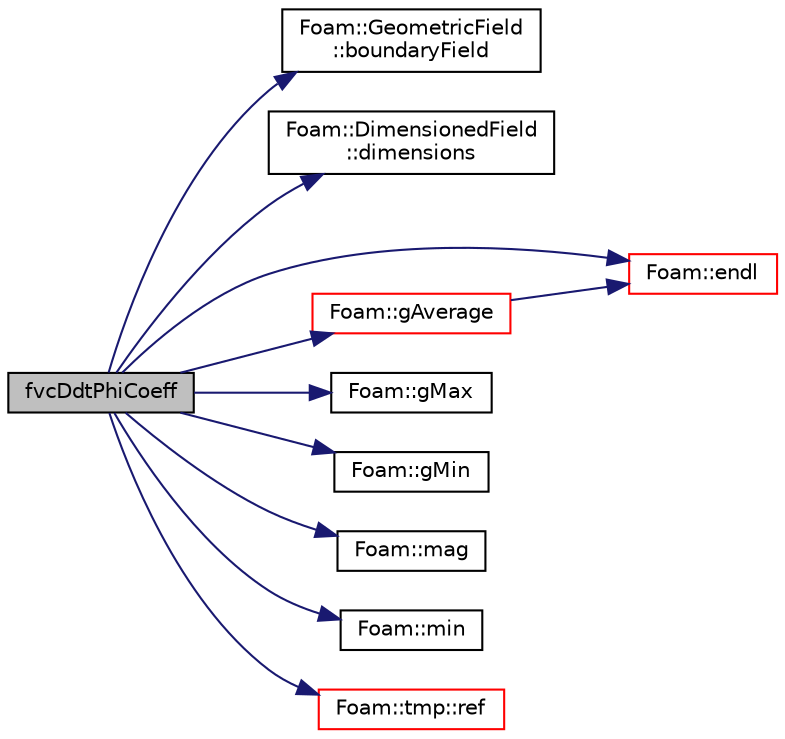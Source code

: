 digraph "fvcDdtPhiCoeff"
{
  bgcolor="transparent";
  edge [fontname="Helvetica",fontsize="10",labelfontname="Helvetica",labelfontsize="10"];
  node [fontname="Helvetica",fontsize="10",shape=record];
  rankdir="LR";
  Node1 [label="fvcDdtPhiCoeff",height=0.2,width=0.4,color="black", fillcolor="grey75", style="filled", fontcolor="black"];
  Node1 -> Node2 [color="midnightblue",fontsize="10",style="solid",fontname="Helvetica"];
  Node2 [label="Foam::GeometricField\l::boundaryField",height=0.2,width=0.4,color="black",URL="$a00937.html#a6987ef31fb532d0fc43c84eca14fe558",tooltip="Return const-reference to the boundary field. "];
  Node1 -> Node3 [color="midnightblue",fontsize="10",style="solid",fontname="Helvetica"];
  Node3 [label="Foam::DimensionedField\l::dimensions",height=0.2,width=0.4,color="black",URL="$a00539.html#a6098093e7de06370342a85cfae8b31f5",tooltip="Return dimensions. "];
  Node1 -> Node4 [color="midnightblue",fontsize="10",style="solid",fontname="Helvetica"];
  Node4 [label="Foam::endl",height=0.2,width=0.4,color="red",URL="$a10909.html#a2db8fe02a0d3909e9351bb4275b23ce4",tooltip="Add newline and flush stream. "];
  Node1 -> Node5 [color="midnightblue",fontsize="10",style="solid",fontname="Helvetica"];
  Node5 [label="Foam::gAverage",height=0.2,width=0.4,color="red",URL="$a10909.html#ab45e56189711a2e5cdd381a0e2b6cc5c"];
  Node5 -> Node4 [color="midnightblue",fontsize="10",style="solid",fontname="Helvetica"];
  Node1 -> Node6 [color="midnightblue",fontsize="10",style="solid",fontname="Helvetica"];
  Node6 [label="Foam::gMax",height=0.2,width=0.4,color="black",URL="$a10909.html#ae8d631fb8e841947408bb711abfb1e67"];
  Node1 -> Node7 [color="midnightblue",fontsize="10",style="solid",fontname="Helvetica"];
  Node7 [label="Foam::gMin",height=0.2,width=0.4,color="black",URL="$a10909.html#aca330ee6cfe7d602300dbc5905f8c9f6"];
  Node1 -> Node8 [color="midnightblue",fontsize="10",style="solid",fontname="Helvetica"];
  Node8 [label="Foam::mag",height=0.2,width=0.4,color="black",URL="$a10909.html#a929da2a3fdcf3dacbbe0487d3a330dae"];
  Node1 -> Node9 [color="midnightblue",fontsize="10",style="solid",fontname="Helvetica"];
  Node9 [label="Foam::min",height=0.2,width=0.4,color="black",URL="$a10909.html#a253e112ad2d56d96230ff39ea7f442dc"];
  Node1 -> Node10 [color="midnightblue",fontsize="10",style="solid",fontname="Helvetica"];
  Node10 [label="Foam::tmp::ref",height=0.2,width=0.4,color="red",URL="$a02711.html#af16202cc9b8e931206cfceb8d9779bb2",tooltip="Return non-const reference or generate a fatal error. "];
}
